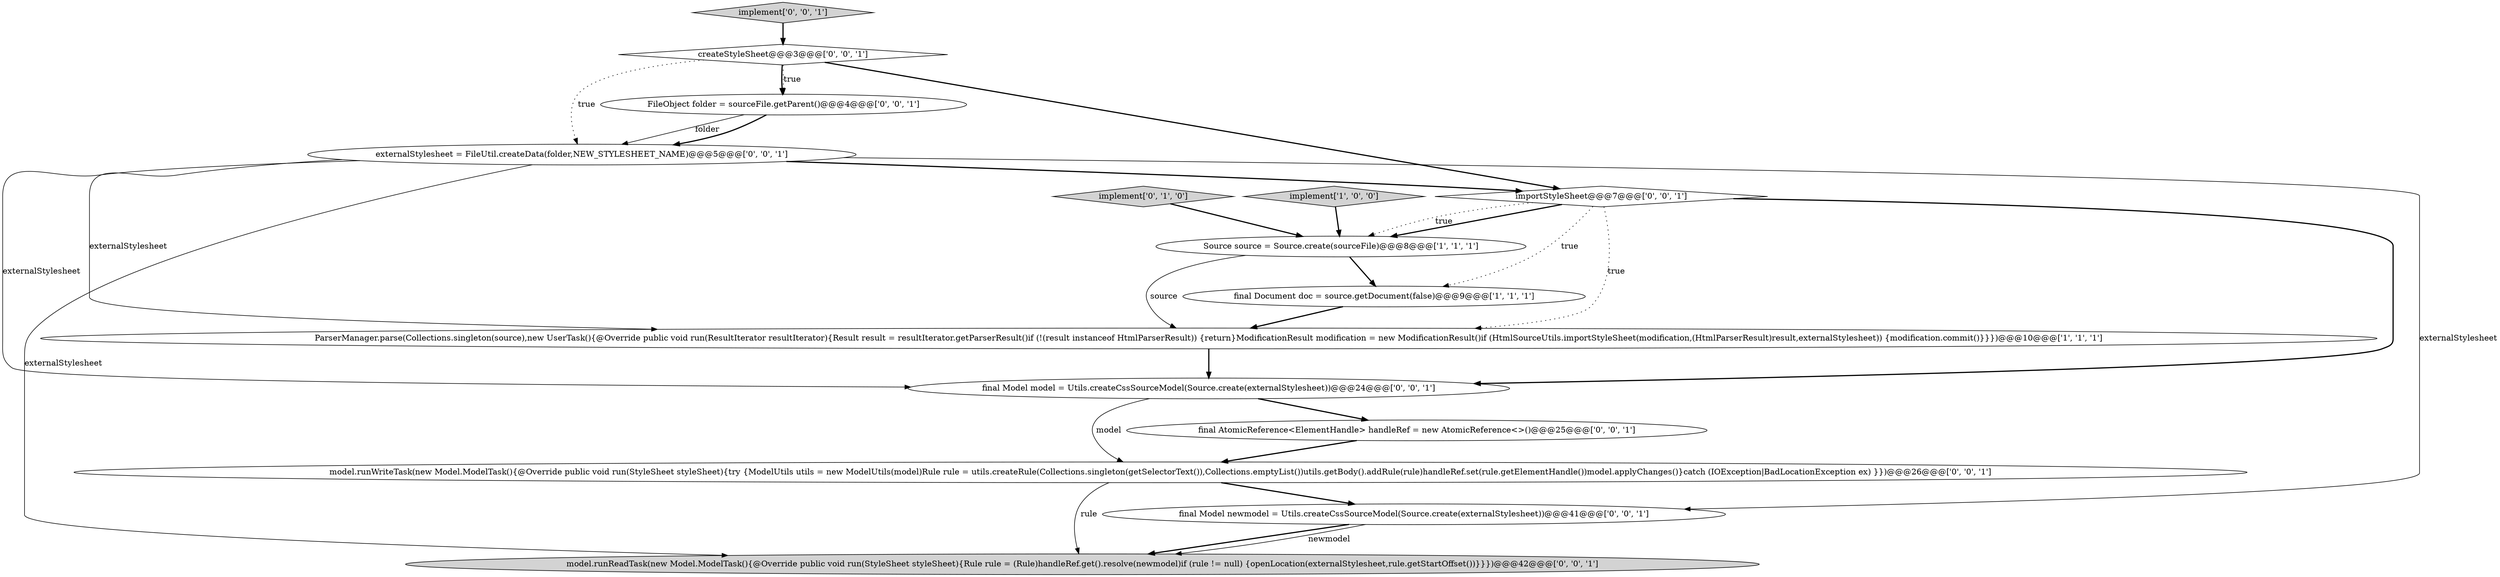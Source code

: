 digraph {
3 [style = filled, label = "ParserManager.parse(Collections.singleton(source),new UserTask(){@Override public void run(ResultIterator resultIterator){Result result = resultIterator.getParserResult()if (!(result instanceof HtmlParserResult)) {return}ModificationResult modification = new ModificationResult()if (HtmlSourceUtils.importStyleSheet(modification,(HtmlParserResult)result,externalStylesheet)) {modification.commit()}}})@@@10@@@['1', '1', '1']", fillcolor = white, shape = ellipse image = "AAA0AAABBB1BBB"];
1 [style = filled, label = "final Document doc = source.getDocument(false)@@@9@@@['1', '1', '1']", fillcolor = white, shape = ellipse image = "AAA0AAABBB1BBB"];
13 [style = filled, label = "externalStylesheet = FileUtil.createData(folder,NEW_STYLESHEET_NAME)@@@5@@@['0', '0', '1']", fillcolor = white, shape = ellipse image = "AAA0AAABBB3BBB"];
14 [style = filled, label = "final Model newmodel = Utils.createCssSourceModel(Source.create(externalStylesheet))@@@41@@@['0', '0', '1']", fillcolor = white, shape = ellipse image = "AAA0AAABBB3BBB"];
4 [style = filled, label = "implement['0', '1', '0']", fillcolor = lightgray, shape = diamond image = "AAA0AAABBB2BBB"];
10 [style = filled, label = "importStyleSheet@@@7@@@['0', '0', '1']", fillcolor = white, shape = diamond image = "AAA0AAABBB3BBB"];
9 [style = filled, label = "FileObject folder = sourceFile.getParent()@@@4@@@['0', '0', '1']", fillcolor = white, shape = ellipse image = "AAA0AAABBB3BBB"];
0 [style = filled, label = "Source source = Source.create(sourceFile)@@@8@@@['1', '1', '1']", fillcolor = white, shape = ellipse image = "AAA0AAABBB1BBB"];
8 [style = filled, label = "final AtomicReference<ElementHandle> handleRef = new AtomicReference<>()@@@25@@@['0', '0', '1']", fillcolor = white, shape = ellipse image = "AAA0AAABBB3BBB"];
11 [style = filled, label = "final Model model = Utils.createCssSourceModel(Source.create(externalStylesheet))@@@24@@@['0', '0', '1']", fillcolor = white, shape = ellipse image = "AAA0AAABBB3BBB"];
12 [style = filled, label = "model.runReadTask(new Model.ModelTask(){@Override public void run(StyleSheet styleSheet){Rule rule = (Rule)handleRef.get().resolve(newmodel)if (rule != null) {openLocation(externalStylesheet,rule.getStartOffset())}}})@@@42@@@['0', '0', '1']", fillcolor = lightgray, shape = ellipse image = "AAA0AAABBB3BBB"];
7 [style = filled, label = "createStyleSheet@@@3@@@['0', '0', '1']", fillcolor = white, shape = diamond image = "AAA0AAABBB3BBB"];
2 [style = filled, label = "implement['1', '0', '0']", fillcolor = lightgray, shape = diamond image = "AAA0AAABBB1BBB"];
5 [style = filled, label = "model.runWriteTask(new Model.ModelTask(){@Override public void run(StyleSheet styleSheet){try {ModelUtils utils = new ModelUtils(model)Rule rule = utils.createRule(Collections.singleton(getSelectorText()),Collections.emptyList())utils.getBody().addRule(rule)handleRef.set(rule.getElementHandle())model.applyChanges()}catch (IOException|BadLocationException ex) }})@@@26@@@['0', '0', '1']", fillcolor = white, shape = ellipse image = "AAA0AAABBB3BBB"];
6 [style = filled, label = "implement['0', '0', '1']", fillcolor = lightgray, shape = diamond image = "AAA0AAABBB3BBB"];
13->10 [style = bold, label=""];
7->10 [style = bold, label=""];
7->13 [style = dotted, label="true"];
13->3 [style = solid, label="externalStylesheet"];
1->3 [style = bold, label=""];
3->11 [style = bold, label=""];
10->3 [style = dotted, label="true"];
0->3 [style = solid, label="source"];
13->11 [style = solid, label="externalStylesheet"];
13->14 [style = solid, label="externalStylesheet"];
5->14 [style = bold, label=""];
7->9 [style = dotted, label="true"];
4->0 [style = bold, label=""];
7->9 [style = bold, label=""];
2->0 [style = bold, label=""];
9->13 [style = solid, label="folder"];
11->5 [style = solid, label="model"];
8->5 [style = bold, label=""];
0->1 [style = bold, label=""];
14->12 [style = bold, label=""];
10->0 [style = bold, label=""];
11->8 [style = bold, label=""];
10->0 [style = dotted, label="true"];
14->12 [style = solid, label="newmodel"];
10->1 [style = dotted, label="true"];
6->7 [style = bold, label=""];
5->12 [style = solid, label="rule"];
13->12 [style = solid, label="externalStylesheet"];
9->13 [style = bold, label=""];
10->11 [style = bold, label=""];
}
